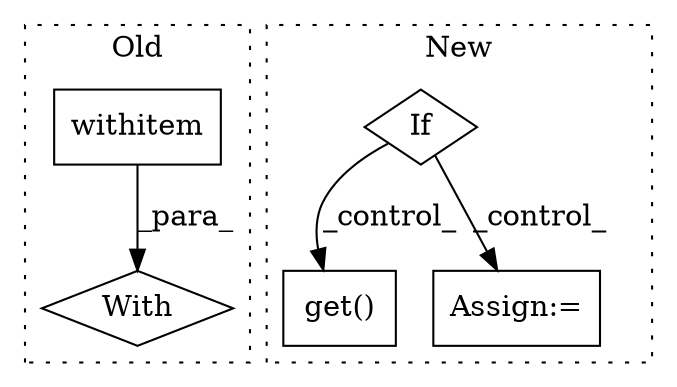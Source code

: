 digraph G {
subgraph cluster0 {
1 [label="With" a="39" s="603,612" l="5,34" shape="diamond"];
3 [label="withitem" a="49" s="608" l="4" shape="box"];
label = "Old";
style="dotted";
}
subgraph cluster1 {
2 [label="get()" a="75" s="2238" l="7" shape="box"];
4 [label="If" a="96" s="1773" l="3" shape="diamond"];
5 [label="Assign:=" a="68" s="1809" l="3" shape="box"];
label = "New";
style="dotted";
}
3 -> 1 [label="_para_"];
4 -> 2 [label="_control_"];
4 -> 5 [label="_control_"];
}